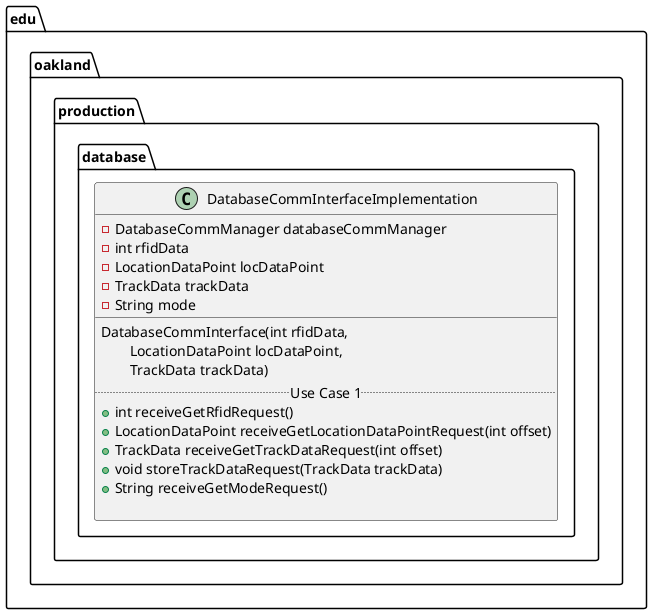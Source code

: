 @startuml DatabaseCommInterfaceImplementation

package edu.oakland.production.database {
    class DatabaseCommInterfaceImplementation {
        - DatabaseCommManager databaseCommManager
    	- int rfidData
    	- LocationDataPoint locDataPoint
    	- TrackData trackData
    	- String mode
        __
        DatabaseCommInterface(int rfidData, 
        \tLocationDataPoint locDataPoint,
        \tTrackData trackData)
        .. Use Case 1 ..
        + int receiveGetRfidRequest()
        + LocationDataPoint receiveGetLocationDataPointRequest(int offset)
        + TrackData receiveGetTrackDataRequest(int offset)
        + void storeTrackDataRequest(TrackData trackData)
        + String receiveGetModeRequest()

    }
}

@enduml